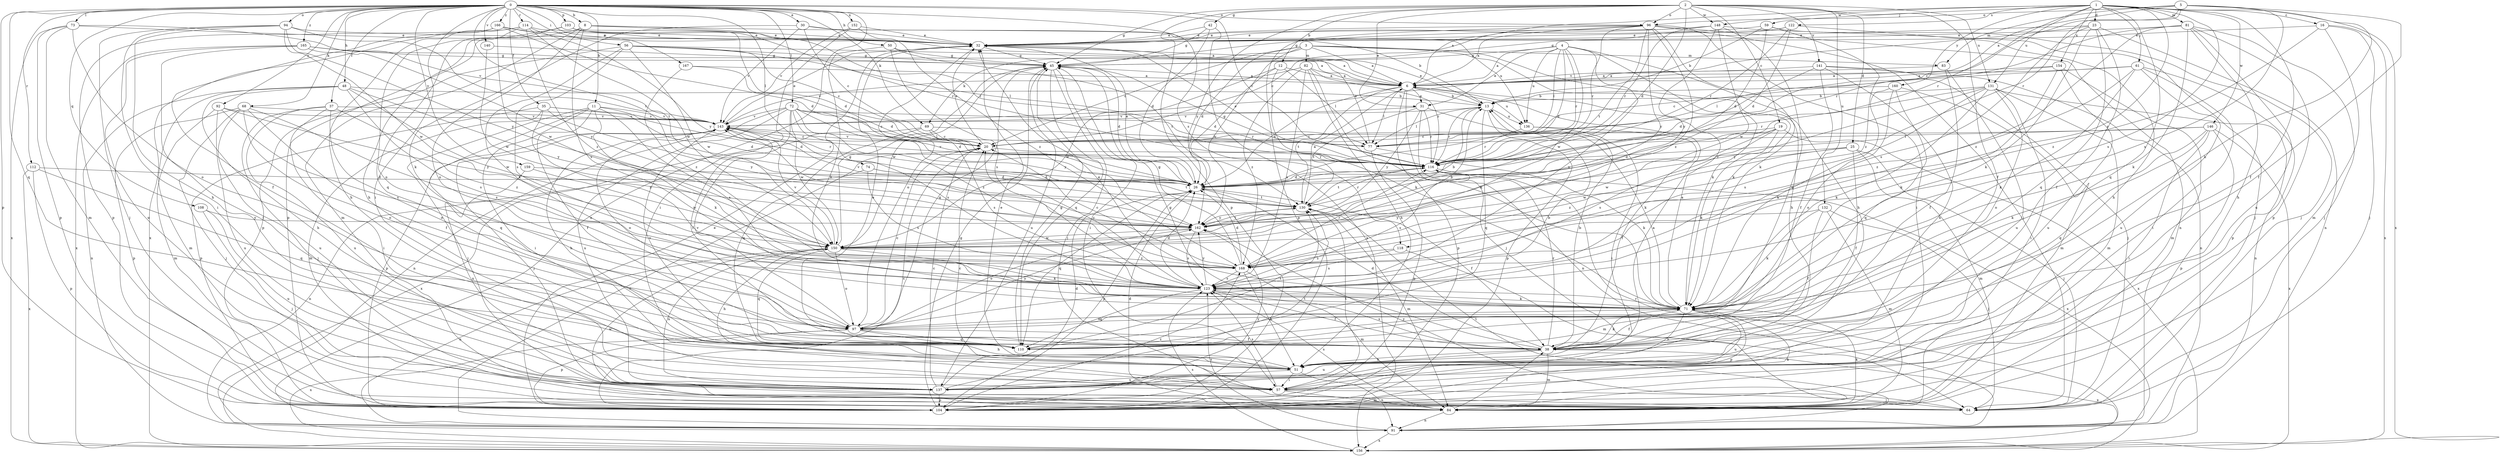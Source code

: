 strict digraph  {
0;
1;
2;
3;
4;
5;
6;
8;
11;
12;
13;
16;
19;
20;
23;
25;
26;
30;
31;
32;
35;
37;
38;
42;
45;
48;
50;
51;
56;
57;
59;
61;
64;
68;
69;
71;
72;
73;
74;
77;
81;
82;
83;
84;
91;
92;
94;
96;
97;
103;
104;
108;
110;
112;
114;
116;
118;
122;
123;
130;
131;
132;
136;
137;
140;
141;
143;
146;
148;
150;
152;
154;
156;
159;
160;
162;
165;
166;
167;
168;
0 -> 8  [label=b];
0 -> 11  [label=b];
0 -> 30  [label=e];
0 -> 35  [label=f];
0 -> 37  [label=f];
0 -> 48  [label=h];
0 -> 50  [label=h];
0 -> 56  [label=i];
0 -> 57  [label=i];
0 -> 68  [label=k];
0 -> 69  [label=k];
0 -> 72  [label=l];
0 -> 73  [label=l];
0 -> 74  [label=l];
0 -> 91  [label=n];
0 -> 92  [label=o];
0 -> 94  [label=o];
0 -> 96  [label=o];
0 -> 103  [label=p];
0 -> 104  [label=p];
0 -> 108  [label=q];
0 -> 110  [label=q];
0 -> 112  [label=r];
0 -> 114  [label=r];
0 -> 116  [label=r];
0 -> 118  [label=s];
0 -> 130  [label=t];
0 -> 140  [label=v];
0 -> 152  [label=x];
0 -> 159  [label=y];
0 -> 165  [label=z];
0 -> 166  [label=z];
0 -> 167  [label=z];
1 -> 6  [label=a];
1 -> 16  [label=c];
1 -> 23  [label=d];
1 -> 38  [label=f];
1 -> 59  [label=j];
1 -> 61  [label=j];
1 -> 81  [label=m];
1 -> 110  [label=q];
1 -> 116  [label=r];
1 -> 118  [label=s];
1 -> 122  [label=s];
1 -> 123  [label=s];
1 -> 131  [label=u];
1 -> 146  [label=w];
1 -> 148  [label=w];
1 -> 154  [label=x];
1 -> 156  [label=x];
1 -> 160  [label=y];
2 -> 12  [label=b];
2 -> 19  [label=c];
2 -> 25  [label=d];
2 -> 26  [label=d];
2 -> 31  [label=e];
2 -> 38  [label=f];
2 -> 42  [label=g];
2 -> 45  [label=g];
2 -> 96  [label=o];
2 -> 104  [label=p];
2 -> 131  [label=u];
2 -> 132  [label=u];
2 -> 141  [label=v];
2 -> 148  [label=w];
2 -> 162  [label=y];
3 -> 6  [label=a];
3 -> 20  [label=c];
3 -> 26  [label=d];
3 -> 51  [label=h];
3 -> 69  [label=k];
3 -> 71  [label=k];
3 -> 82  [label=m];
3 -> 83  [label=m];
3 -> 162  [label=y];
4 -> 6  [label=a];
4 -> 26  [label=d];
4 -> 31  [label=e];
4 -> 45  [label=g];
4 -> 51  [label=h];
4 -> 71  [label=k];
4 -> 77  [label=l];
4 -> 116  [label=r];
4 -> 123  [label=s];
4 -> 136  [label=u];
4 -> 150  [label=w];
5 -> 6  [label=a];
5 -> 20  [label=c];
5 -> 38  [label=f];
5 -> 71  [label=k];
5 -> 83  [label=m];
5 -> 96  [label=o];
5 -> 116  [label=r];
5 -> 123  [label=s];
6 -> 13  [label=b];
6 -> 26  [label=d];
6 -> 31  [label=e];
6 -> 64  [label=j];
6 -> 77  [label=l];
6 -> 104  [label=p];
6 -> 130  [label=t];
6 -> 136  [label=u];
8 -> 32  [label=e];
8 -> 84  [label=m];
8 -> 97  [label=o];
8 -> 104  [label=p];
8 -> 116  [label=r];
8 -> 123  [label=s];
8 -> 136  [label=u];
11 -> 26  [label=d];
11 -> 38  [label=f];
11 -> 57  [label=i];
11 -> 64  [label=j];
11 -> 71  [label=k];
11 -> 110  [label=q];
11 -> 123  [label=s];
11 -> 143  [label=v];
12 -> 6  [label=a];
12 -> 26  [label=d];
12 -> 71  [label=k];
12 -> 77  [label=l];
12 -> 150  [label=w];
13 -> 32  [label=e];
13 -> 77  [label=l];
13 -> 104  [label=p];
13 -> 110  [label=q];
13 -> 116  [label=r];
13 -> 136  [label=u];
13 -> 143  [label=v];
16 -> 32  [label=e];
16 -> 64  [label=j];
16 -> 84  [label=m];
16 -> 156  [label=x];
16 -> 168  [label=z];
19 -> 20  [label=c];
19 -> 26  [label=d];
19 -> 71  [label=k];
19 -> 123  [label=s];
19 -> 150  [label=w];
19 -> 156  [label=x];
20 -> 32  [label=e];
20 -> 116  [label=r];
20 -> 143  [label=v];
23 -> 32  [label=e];
23 -> 38  [label=f];
23 -> 71  [label=k];
23 -> 91  [label=n];
23 -> 110  [label=q];
23 -> 123  [label=s];
23 -> 143  [label=v];
25 -> 38  [label=f];
25 -> 64  [label=j];
25 -> 84  [label=m];
25 -> 116  [label=r];
25 -> 150  [label=w];
25 -> 168  [label=z];
26 -> 32  [label=e];
26 -> 38  [label=f];
26 -> 104  [label=p];
26 -> 110  [label=q];
26 -> 130  [label=t];
30 -> 13  [label=b];
30 -> 20  [label=c];
30 -> 32  [label=e];
30 -> 71  [label=k];
30 -> 143  [label=v];
31 -> 71  [label=k];
31 -> 91  [label=n];
31 -> 116  [label=r];
31 -> 130  [label=t];
31 -> 143  [label=v];
31 -> 162  [label=y];
32 -> 45  [label=g];
32 -> 97  [label=o];
35 -> 26  [label=d];
35 -> 84  [label=m];
35 -> 104  [label=p];
35 -> 143  [label=v];
35 -> 162  [label=y];
35 -> 168  [label=z];
37 -> 57  [label=i];
37 -> 64  [label=j];
37 -> 97  [label=o];
37 -> 137  [label=u];
37 -> 143  [label=v];
37 -> 168  [label=z];
38 -> 13  [label=b];
38 -> 26  [label=d];
38 -> 45  [label=g];
38 -> 51  [label=h];
38 -> 71  [label=k];
38 -> 84  [label=m];
38 -> 116  [label=r];
38 -> 123  [label=s];
38 -> 137  [label=u];
38 -> 143  [label=v];
38 -> 156  [label=x];
42 -> 26  [label=d];
42 -> 32  [label=e];
42 -> 45  [label=g];
42 -> 156  [label=x];
45 -> 6  [label=a];
45 -> 26  [label=d];
45 -> 57  [label=i];
45 -> 64  [label=j];
45 -> 110  [label=q];
45 -> 137  [label=u];
45 -> 150  [label=w];
48 -> 13  [label=b];
48 -> 51  [label=h];
48 -> 84  [label=m];
48 -> 91  [label=n];
48 -> 123  [label=s];
48 -> 150  [label=w];
48 -> 162  [label=y];
50 -> 45  [label=g];
50 -> 71  [label=k];
50 -> 123  [label=s];
50 -> 130  [label=t];
51 -> 6  [label=a];
51 -> 32  [label=e];
51 -> 57  [label=i];
51 -> 91  [label=n];
51 -> 137  [label=u];
56 -> 6  [label=a];
56 -> 20  [label=c];
56 -> 45  [label=g];
56 -> 71  [label=k];
56 -> 77  [label=l];
56 -> 104  [label=p];
56 -> 123  [label=s];
56 -> 150  [label=w];
57 -> 20  [label=c];
57 -> 64  [label=j];
57 -> 84  [label=m];
57 -> 123  [label=s];
57 -> 130  [label=t];
59 -> 13  [label=b];
59 -> 26  [label=d];
59 -> 32  [label=e];
59 -> 64  [label=j];
59 -> 168  [label=z];
61 -> 6  [label=a];
61 -> 20  [label=c];
61 -> 57  [label=i];
61 -> 71  [label=k];
61 -> 104  [label=p];
61 -> 137  [label=u];
61 -> 168  [label=z];
64 -> 162  [label=y];
68 -> 38  [label=f];
68 -> 64  [label=j];
68 -> 97  [label=o];
68 -> 104  [label=p];
68 -> 123  [label=s];
68 -> 137  [label=u];
68 -> 143  [label=v];
69 -> 20  [label=c];
69 -> 77  [label=l];
69 -> 110  [label=q];
69 -> 123  [label=s];
69 -> 156  [label=x];
71 -> 6  [label=a];
71 -> 32  [label=e];
71 -> 38  [label=f];
71 -> 51  [label=h];
71 -> 97  [label=o];
71 -> 104  [label=p];
71 -> 137  [label=u];
72 -> 20  [label=c];
72 -> 26  [label=d];
72 -> 38  [label=f];
72 -> 91  [label=n];
72 -> 116  [label=r];
72 -> 123  [label=s];
72 -> 137  [label=u];
72 -> 143  [label=v];
72 -> 150  [label=w];
72 -> 162  [label=y];
72 -> 168  [label=z];
73 -> 32  [label=e];
73 -> 84  [label=m];
73 -> 97  [label=o];
73 -> 104  [label=p];
73 -> 143  [label=v];
73 -> 156  [label=x];
74 -> 26  [label=d];
74 -> 91  [label=n];
74 -> 123  [label=s];
74 -> 130  [label=t];
77 -> 32  [label=e];
77 -> 71  [label=k];
77 -> 104  [label=p];
81 -> 32  [label=e];
81 -> 51  [label=h];
81 -> 64  [label=j];
81 -> 71  [label=k];
81 -> 104  [label=p];
81 -> 116  [label=r];
81 -> 137  [label=u];
81 -> 168  [label=z];
82 -> 6  [label=a];
82 -> 51  [label=h];
82 -> 71  [label=k];
82 -> 116  [label=r];
82 -> 123  [label=s];
82 -> 143  [label=v];
82 -> 168  [label=z];
83 -> 6  [label=a];
83 -> 38  [label=f];
83 -> 137  [label=u];
84 -> 26  [label=d];
84 -> 38  [label=f];
84 -> 71  [label=k];
84 -> 91  [label=n];
84 -> 123  [label=s];
84 -> 150  [label=w];
91 -> 20  [label=c];
91 -> 116  [label=r];
91 -> 123  [label=s];
91 -> 130  [label=t];
91 -> 156  [label=x];
92 -> 84  [label=m];
92 -> 123  [label=s];
92 -> 137  [label=u];
92 -> 143  [label=v];
92 -> 162  [label=y];
94 -> 32  [label=e];
94 -> 51  [label=h];
94 -> 57  [label=i];
94 -> 64  [label=j];
94 -> 130  [label=t];
94 -> 150  [label=w];
94 -> 162  [label=y];
96 -> 6  [label=a];
96 -> 20  [label=c];
96 -> 32  [label=e];
96 -> 57  [label=i];
96 -> 64  [label=j];
96 -> 71  [label=k];
96 -> 91  [label=n];
96 -> 104  [label=p];
96 -> 116  [label=r];
96 -> 130  [label=t];
96 -> 162  [label=y];
96 -> 168  [label=z];
97 -> 13  [label=b];
97 -> 20  [label=c];
97 -> 38  [label=f];
97 -> 45  [label=g];
97 -> 51  [label=h];
97 -> 104  [label=p];
97 -> 110  [label=q];
97 -> 143  [label=v];
97 -> 156  [label=x];
97 -> 162  [label=y];
103 -> 26  [label=d];
103 -> 32  [label=e];
103 -> 51  [label=h];
103 -> 97  [label=o];
103 -> 116  [label=r];
104 -> 20  [label=c];
104 -> 32  [label=e];
104 -> 45  [label=g];
104 -> 71  [label=k];
104 -> 162  [label=y];
104 -> 168  [label=z];
108 -> 64  [label=j];
108 -> 137  [label=u];
108 -> 162  [label=y];
110 -> 32  [label=e];
110 -> 45  [label=g];
110 -> 130  [label=t];
112 -> 26  [label=d];
112 -> 104  [label=p];
112 -> 110  [label=q];
112 -> 156  [label=x];
114 -> 32  [label=e];
114 -> 51  [label=h];
114 -> 110  [label=q];
114 -> 150  [label=w];
114 -> 156  [label=x];
114 -> 162  [label=y];
114 -> 168  [label=z];
116 -> 26  [label=d];
116 -> 32  [label=e];
116 -> 45  [label=g];
116 -> 123  [label=s];
116 -> 130  [label=t];
116 -> 143  [label=v];
116 -> 156  [label=x];
118 -> 84  [label=m];
118 -> 123  [label=s];
118 -> 168  [label=z];
122 -> 26  [label=d];
122 -> 32  [label=e];
122 -> 45  [label=g];
122 -> 51  [label=h];
122 -> 116  [label=r];
123 -> 20  [label=c];
123 -> 26  [label=d];
123 -> 38  [label=f];
123 -> 71  [label=k];
123 -> 110  [label=q];
123 -> 162  [label=y];
130 -> 6  [label=a];
130 -> 84  [label=m];
130 -> 116  [label=r];
130 -> 143  [label=v];
130 -> 162  [label=y];
131 -> 13  [label=b];
131 -> 57  [label=i];
131 -> 71  [label=k];
131 -> 84  [label=m];
131 -> 91  [label=n];
131 -> 97  [label=o];
131 -> 116  [label=r];
131 -> 123  [label=s];
131 -> 162  [label=y];
132 -> 38  [label=f];
132 -> 64  [label=j];
132 -> 71  [label=k];
132 -> 84  [label=m];
132 -> 162  [label=y];
136 -> 38  [label=f];
136 -> 57  [label=i];
136 -> 116  [label=r];
137 -> 20  [label=c];
137 -> 26  [label=d];
137 -> 104  [label=p];
137 -> 130  [label=t];
140 -> 45  [label=g];
140 -> 150  [label=w];
141 -> 6  [label=a];
141 -> 26  [label=d];
141 -> 38  [label=f];
141 -> 51  [label=h];
141 -> 64  [label=j];
141 -> 91  [label=n];
143 -> 20  [label=c];
143 -> 32  [label=e];
143 -> 51  [label=h];
143 -> 64  [label=j];
143 -> 77  [label=l];
143 -> 97  [label=o];
143 -> 104  [label=p];
143 -> 116  [label=r];
146 -> 20  [label=c];
146 -> 57  [label=i];
146 -> 71  [label=k];
146 -> 77  [label=l];
146 -> 104  [label=p];
146 -> 110  [label=q];
146 -> 156  [label=x];
148 -> 32  [label=e];
148 -> 45  [label=g];
148 -> 64  [label=j];
148 -> 110  [label=q];
148 -> 116  [label=r];
148 -> 150  [label=w];
148 -> 162  [label=y];
150 -> 13  [label=b];
150 -> 45  [label=g];
150 -> 51  [label=h];
150 -> 71  [label=k];
150 -> 91  [label=n];
150 -> 97  [label=o];
150 -> 110  [label=q];
150 -> 137  [label=u];
150 -> 143  [label=v];
150 -> 168  [label=z];
152 -> 32  [label=e];
152 -> 57  [label=i];
152 -> 143  [label=v];
152 -> 168  [label=z];
154 -> 6  [label=a];
154 -> 71  [label=k];
154 -> 77  [label=l];
154 -> 84  [label=m];
154 -> 137  [label=u];
156 -> 123  [label=s];
159 -> 26  [label=d];
159 -> 137  [label=u];
159 -> 150  [label=w];
160 -> 13  [label=b];
160 -> 71  [label=k];
160 -> 84  [label=m];
160 -> 97  [label=o];
160 -> 110  [label=q];
162 -> 13  [label=b];
162 -> 97  [label=o];
162 -> 123  [label=s];
162 -> 130  [label=t];
162 -> 150  [label=w];
165 -> 6  [label=a];
165 -> 45  [label=g];
165 -> 57  [label=i];
165 -> 137  [label=u];
165 -> 156  [label=x];
165 -> 162  [label=y];
166 -> 6  [label=a];
166 -> 26  [label=d];
166 -> 32  [label=e];
166 -> 38  [label=f];
166 -> 104  [label=p];
166 -> 150  [label=w];
167 -> 6  [label=a];
167 -> 26  [label=d];
167 -> 168  [label=z];
168 -> 20  [label=c];
168 -> 26  [label=d];
168 -> 45  [label=g];
168 -> 51  [label=h];
168 -> 84  [label=m];
168 -> 116  [label=r];
168 -> 123  [label=s];
}
